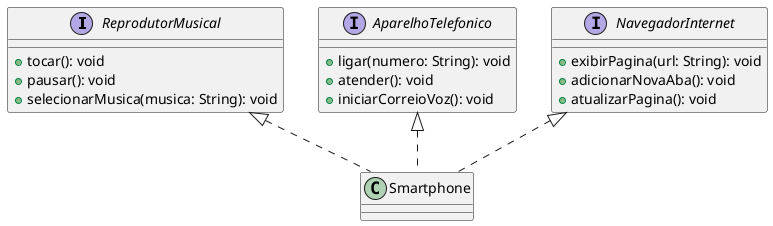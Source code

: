 @startuml iphone

interface ReprodutorMusical {
  +tocar(): void
  +pausar(): void
  +selecionarMusica(musica: String): void
}

interface AparelhoTelefonico {
  +ligar(numero: String): void
  +atender(): void
  +iniciarCorreioVoz(): void
}

interface NavegadorInternet {
  +exibirPagina(url: String): void
  +adicionarNovaAba(): void
  +atualizarPagina(): void
}

class Smartphone implements ReprodutorMusical, AparelhoTelefonico, NavegadorInternet {
}

@enduml
